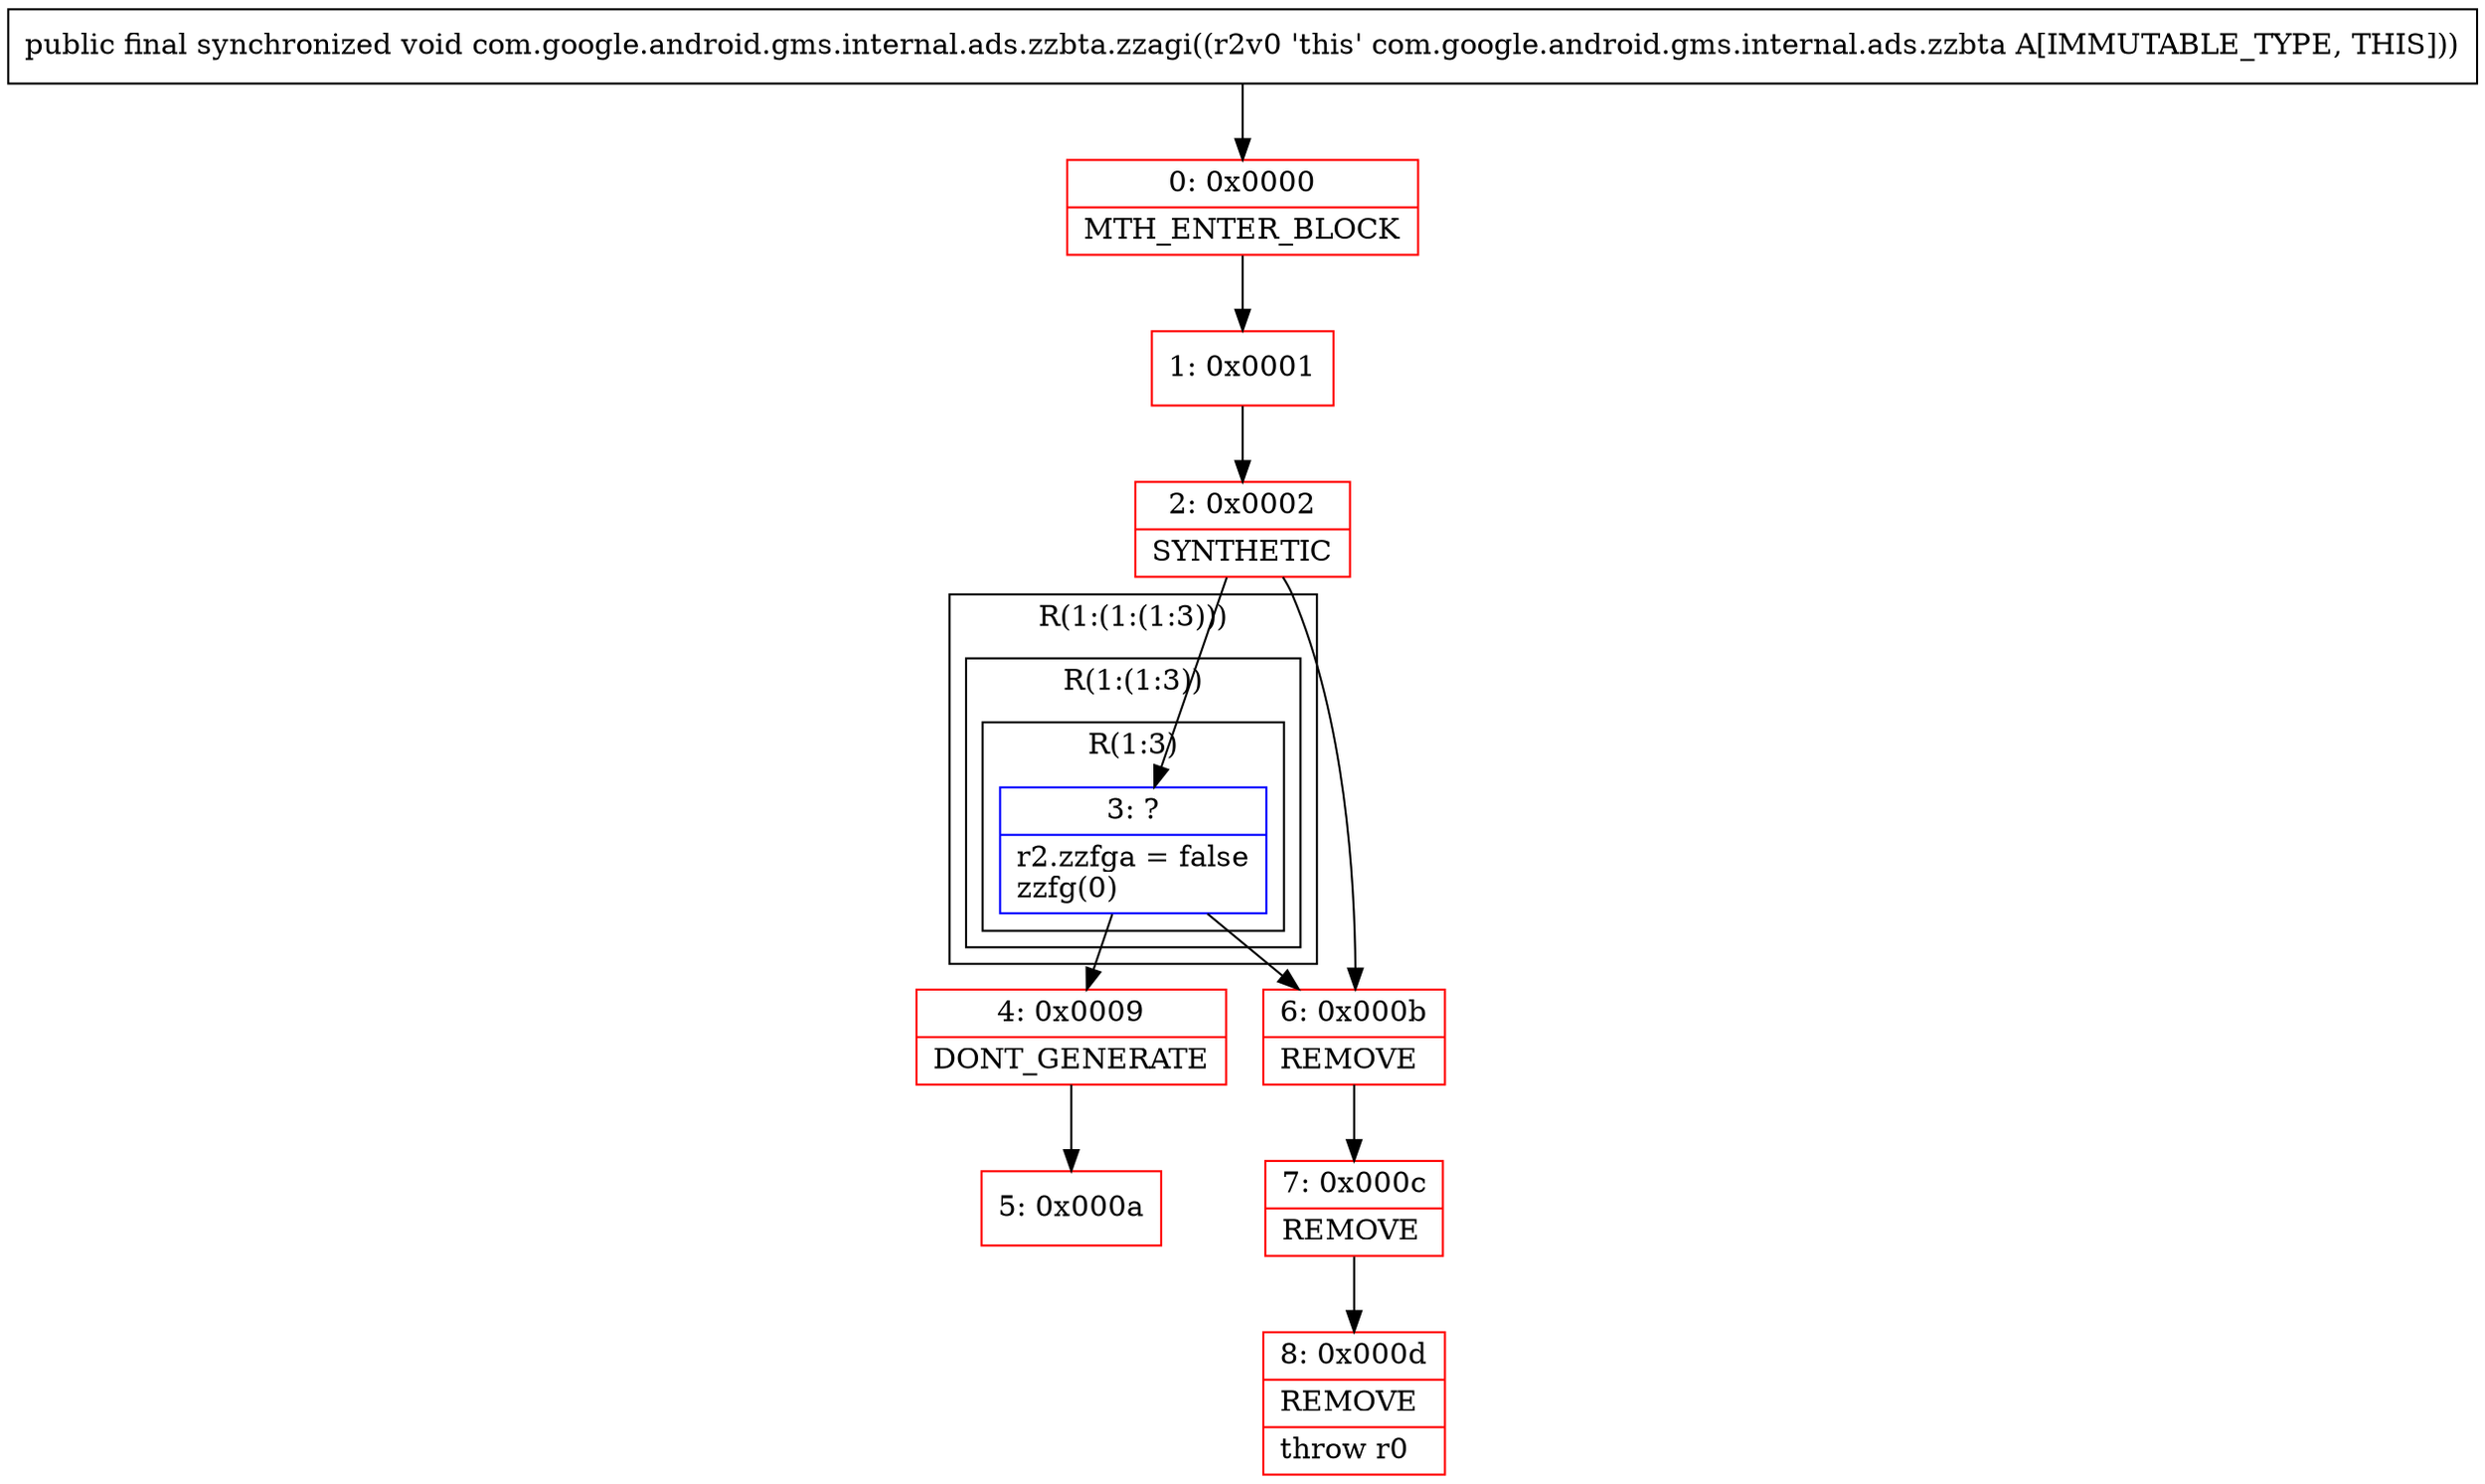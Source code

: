 digraph "CFG forcom.google.android.gms.internal.ads.zzbta.zzagi()V" {
subgraph cluster_Region_1796298896 {
label = "R(1:(1:(1:3)))";
node [shape=record,color=blue];
subgraph cluster_Region_1481283537 {
label = "R(1:(1:3))";
node [shape=record,color=blue];
subgraph cluster_Region_1096273495 {
label = "R(1:3)";
node [shape=record,color=blue];
Node_3 [shape=record,label="{3\:\ ?|r2.zzfga = false\lzzfg(0)\l}"];
}
}
}
Node_0 [shape=record,color=red,label="{0\:\ 0x0000|MTH_ENTER_BLOCK\l}"];
Node_1 [shape=record,color=red,label="{1\:\ 0x0001}"];
Node_2 [shape=record,color=red,label="{2\:\ 0x0002|SYNTHETIC\l}"];
Node_4 [shape=record,color=red,label="{4\:\ 0x0009|DONT_GENERATE\l}"];
Node_5 [shape=record,color=red,label="{5\:\ 0x000a}"];
Node_6 [shape=record,color=red,label="{6\:\ 0x000b|REMOVE\l}"];
Node_7 [shape=record,color=red,label="{7\:\ 0x000c|REMOVE\l}"];
Node_8 [shape=record,color=red,label="{8\:\ 0x000d|REMOVE\l|throw r0\l}"];
MethodNode[shape=record,label="{public final synchronized void com.google.android.gms.internal.ads.zzbta.zzagi((r2v0 'this' com.google.android.gms.internal.ads.zzbta A[IMMUTABLE_TYPE, THIS])) }"];
MethodNode -> Node_0;
Node_3 -> Node_4;
Node_3 -> Node_6;
Node_0 -> Node_1;
Node_1 -> Node_2;
Node_2 -> Node_3;
Node_2 -> Node_6;
Node_4 -> Node_5;
Node_6 -> Node_7;
Node_7 -> Node_8;
}

